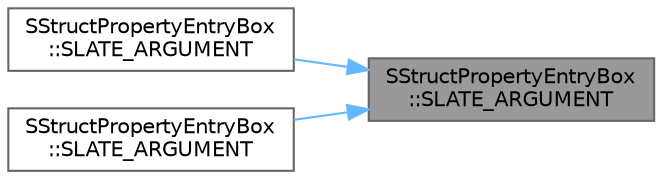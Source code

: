 digraph "SStructPropertyEntryBox::SLATE_ARGUMENT"
{
 // INTERACTIVE_SVG=YES
 // LATEX_PDF_SIZE
  bgcolor="transparent";
  edge [fontname=Helvetica,fontsize=10,labelfontname=Helvetica,labelfontsize=10];
  node [fontname=Helvetica,fontsize=10,shape=box,height=0.2,width=0.4];
  rankdir="RL";
  Node1 [id="Node000001",label="SStructPropertyEntryBox\l::SLATE_ARGUMENT",height=0.2,width=0.4,color="gray40", fillcolor="grey60", style="filled", fontcolor="black",tooltip="The meta class that the selected struct must be a child-of (optional)"];
  Node1 -> Node2 [id="edge1_Node000001_Node000002",dir="back",color="steelblue1",style="solid",tooltip=" "];
  Node2 [id="Node000002",label="SStructPropertyEntryBox\l::SLATE_ARGUMENT",height=0.2,width=0.4,color="grey40", fillcolor="white", style="filled",URL="$d2/d18/classSStructPropertyEntryBox.html#a4f011fb025aee645c9f4f15d027997e4",tooltip="Show the View Options part of the struct picker dialog."];
  Node1 -> Node3 [id="edge2_Node000001_Node000003",dir="back",color="steelblue1",style="solid",tooltip=" "];
  Node3 [id="Node000003",label="SStructPropertyEntryBox\l::SLATE_ARGUMENT",height=0.2,width=0.4,color="grey40", fillcolor="white", style="filled",URL="$d2/d18/classSStructPropertyEntryBox.html#a046d1ebe0eaf7f7b54feb199cf362155",tooltip="Show the struct picker as a tree view rather than a list."];
}

